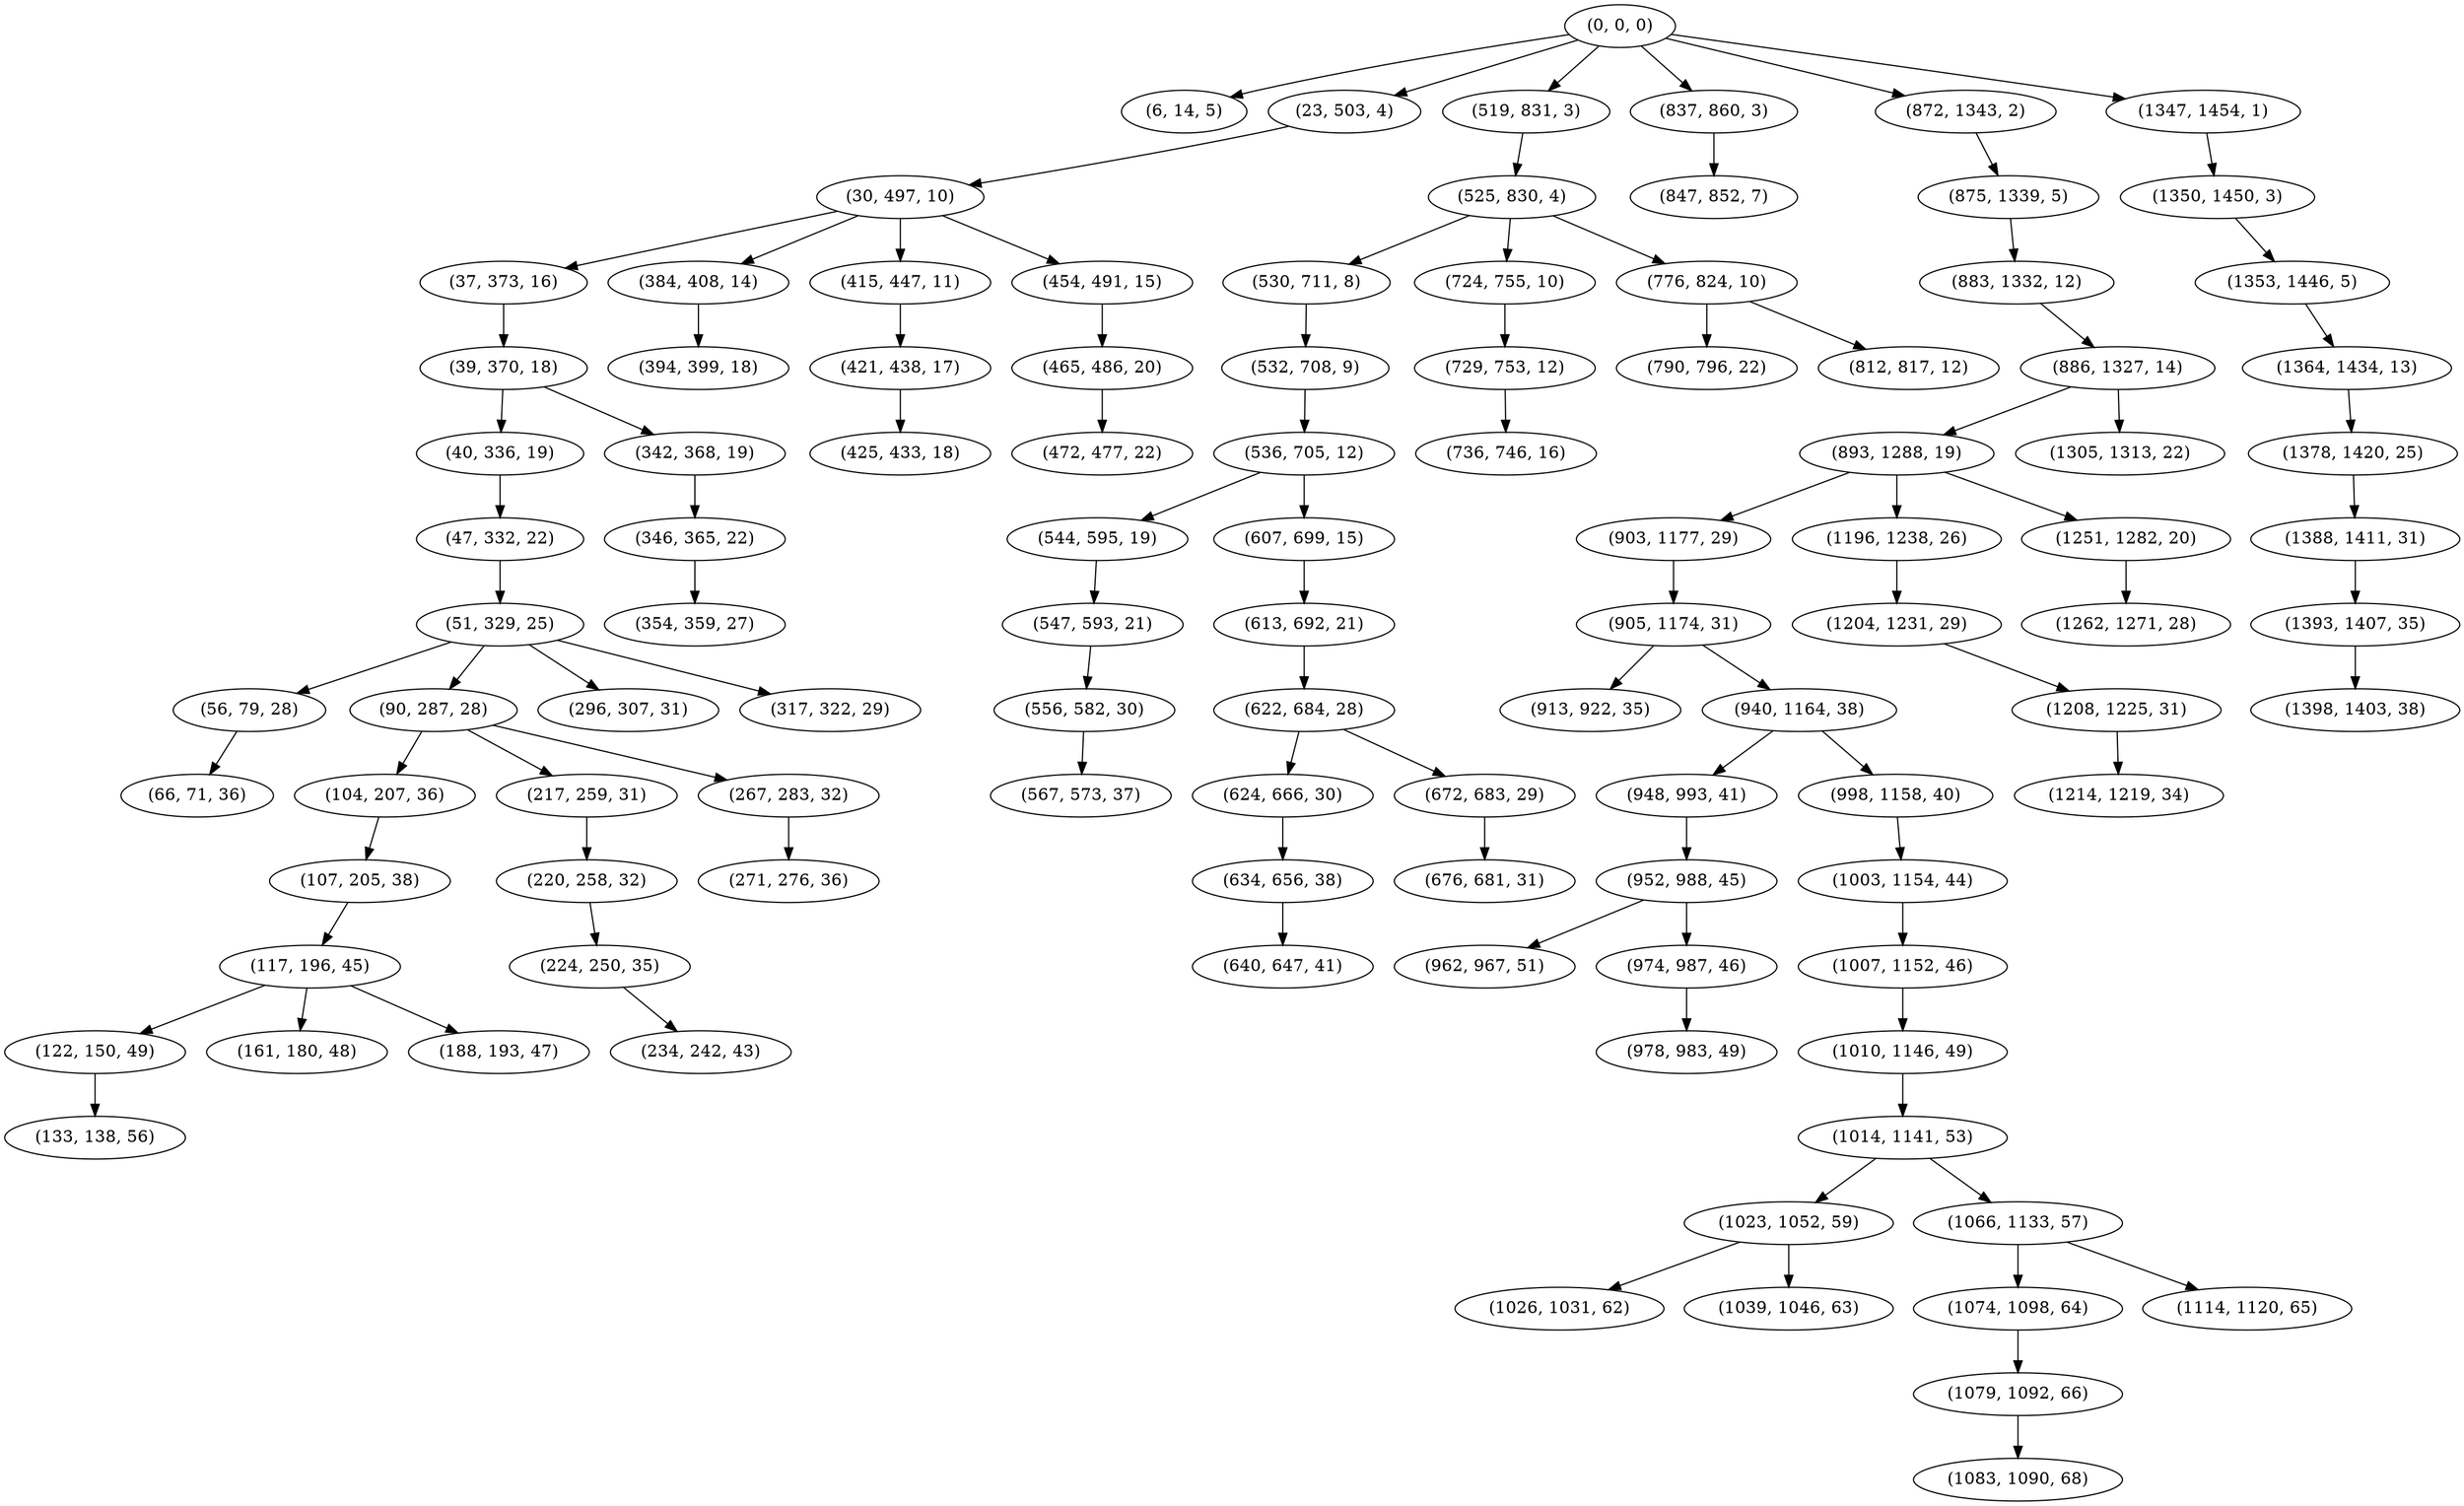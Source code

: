 digraph tree {
    "(0, 0, 0)";
    "(6, 14, 5)";
    "(23, 503, 4)";
    "(30, 497, 10)";
    "(37, 373, 16)";
    "(39, 370, 18)";
    "(40, 336, 19)";
    "(47, 332, 22)";
    "(51, 329, 25)";
    "(56, 79, 28)";
    "(66, 71, 36)";
    "(90, 287, 28)";
    "(104, 207, 36)";
    "(107, 205, 38)";
    "(117, 196, 45)";
    "(122, 150, 49)";
    "(133, 138, 56)";
    "(161, 180, 48)";
    "(188, 193, 47)";
    "(217, 259, 31)";
    "(220, 258, 32)";
    "(224, 250, 35)";
    "(234, 242, 43)";
    "(267, 283, 32)";
    "(271, 276, 36)";
    "(296, 307, 31)";
    "(317, 322, 29)";
    "(342, 368, 19)";
    "(346, 365, 22)";
    "(354, 359, 27)";
    "(384, 408, 14)";
    "(394, 399, 18)";
    "(415, 447, 11)";
    "(421, 438, 17)";
    "(425, 433, 18)";
    "(454, 491, 15)";
    "(465, 486, 20)";
    "(472, 477, 22)";
    "(519, 831, 3)";
    "(525, 830, 4)";
    "(530, 711, 8)";
    "(532, 708, 9)";
    "(536, 705, 12)";
    "(544, 595, 19)";
    "(547, 593, 21)";
    "(556, 582, 30)";
    "(567, 573, 37)";
    "(607, 699, 15)";
    "(613, 692, 21)";
    "(622, 684, 28)";
    "(624, 666, 30)";
    "(634, 656, 38)";
    "(640, 647, 41)";
    "(672, 683, 29)";
    "(676, 681, 31)";
    "(724, 755, 10)";
    "(729, 753, 12)";
    "(736, 746, 16)";
    "(776, 824, 10)";
    "(790, 796, 22)";
    "(812, 817, 12)";
    "(837, 860, 3)";
    "(847, 852, 7)";
    "(872, 1343, 2)";
    "(875, 1339, 5)";
    "(883, 1332, 12)";
    "(886, 1327, 14)";
    "(893, 1288, 19)";
    "(903, 1177, 29)";
    "(905, 1174, 31)";
    "(913, 922, 35)";
    "(940, 1164, 38)";
    "(948, 993, 41)";
    "(952, 988, 45)";
    "(962, 967, 51)";
    "(974, 987, 46)";
    "(978, 983, 49)";
    "(998, 1158, 40)";
    "(1003, 1154, 44)";
    "(1007, 1152, 46)";
    "(1010, 1146, 49)";
    "(1014, 1141, 53)";
    "(1023, 1052, 59)";
    "(1026, 1031, 62)";
    "(1039, 1046, 63)";
    "(1066, 1133, 57)";
    "(1074, 1098, 64)";
    "(1079, 1092, 66)";
    "(1083, 1090, 68)";
    "(1114, 1120, 65)";
    "(1196, 1238, 26)";
    "(1204, 1231, 29)";
    "(1208, 1225, 31)";
    "(1214, 1219, 34)";
    "(1251, 1282, 20)";
    "(1262, 1271, 28)";
    "(1305, 1313, 22)";
    "(1347, 1454, 1)";
    "(1350, 1450, 3)";
    "(1353, 1446, 5)";
    "(1364, 1434, 13)";
    "(1378, 1420, 25)";
    "(1388, 1411, 31)";
    "(1393, 1407, 35)";
    "(1398, 1403, 38)";
    "(0, 0, 0)" -> "(6, 14, 5)";
    "(0, 0, 0)" -> "(23, 503, 4)";
    "(0, 0, 0)" -> "(519, 831, 3)";
    "(0, 0, 0)" -> "(837, 860, 3)";
    "(0, 0, 0)" -> "(872, 1343, 2)";
    "(0, 0, 0)" -> "(1347, 1454, 1)";
    "(23, 503, 4)" -> "(30, 497, 10)";
    "(30, 497, 10)" -> "(37, 373, 16)";
    "(30, 497, 10)" -> "(384, 408, 14)";
    "(30, 497, 10)" -> "(415, 447, 11)";
    "(30, 497, 10)" -> "(454, 491, 15)";
    "(37, 373, 16)" -> "(39, 370, 18)";
    "(39, 370, 18)" -> "(40, 336, 19)";
    "(39, 370, 18)" -> "(342, 368, 19)";
    "(40, 336, 19)" -> "(47, 332, 22)";
    "(47, 332, 22)" -> "(51, 329, 25)";
    "(51, 329, 25)" -> "(56, 79, 28)";
    "(51, 329, 25)" -> "(90, 287, 28)";
    "(51, 329, 25)" -> "(296, 307, 31)";
    "(51, 329, 25)" -> "(317, 322, 29)";
    "(56, 79, 28)" -> "(66, 71, 36)";
    "(90, 287, 28)" -> "(104, 207, 36)";
    "(90, 287, 28)" -> "(217, 259, 31)";
    "(90, 287, 28)" -> "(267, 283, 32)";
    "(104, 207, 36)" -> "(107, 205, 38)";
    "(107, 205, 38)" -> "(117, 196, 45)";
    "(117, 196, 45)" -> "(122, 150, 49)";
    "(117, 196, 45)" -> "(161, 180, 48)";
    "(117, 196, 45)" -> "(188, 193, 47)";
    "(122, 150, 49)" -> "(133, 138, 56)";
    "(217, 259, 31)" -> "(220, 258, 32)";
    "(220, 258, 32)" -> "(224, 250, 35)";
    "(224, 250, 35)" -> "(234, 242, 43)";
    "(267, 283, 32)" -> "(271, 276, 36)";
    "(342, 368, 19)" -> "(346, 365, 22)";
    "(346, 365, 22)" -> "(354, 359, 27)";
    "(384, 408, 14)" -> "(394, 399, 18)";
    "(415, 447, 11)" -> "(421, 438, 17)";
    "(421, 438, 17)" -> "(425, 433, 18)";
    "(454, 491, 15)" -> "(465, 486, 20)";
    "(465, 486, 20)" -> "(472, 477, 22)";
    "(519, 831, 3)" -> "(525, 830, 4)";
    "(525, 830, 4)" -> "(530, 711, 8)";
    "(525, 830, 4)" -> "(724, 755, 10)";
    "(525, 830, 4)" -> "(776, 824, 10)";
    "(530, 711, 8)" -> "(532, 708, 9)";
    "(532, 708, 9)" -> "(536, 705, 12)";
    "(536, 705, 12)" -> "(544, 595, 19)";
    "(536, 705, 12)" -> "(607, 699, 15)";
    "(544, 595, 19)" -> "(547, 593, 21)";
    "(547, 593, 21)" -> "(556, 582, 30)";
    "(556, 582, 30)" -> "(567, 573, 37)";
    "(607, 699, 15)" -> "(613, 692, 21)";
    "(613, 692, 21)" -> "(622, 684, 28)";
    "(622, 684, 28)" -> "(624, 666, 30)";
    "(622, 684, 28)" -> "(672, 683, 29)";
    "(624, 666, 30)" -> "(634, 656, 38)";
    "(634, 656, 38)" -> "(640, 647, 41)";
    "(672, 683, 29)" -> "(676, 681, 31)";
    "(724, 755, 10)" -> "(729, 753, 12)";
    "(729, 753, 12)" -> "(736, 746, 16)";
    "(776, 824, 10)" -> "(790, 796, 22)";
    "(776, 824, 10)" -> "(812, 817, 12)";
    "(837, 860, 3)" -> "(847, 852, 7)";
    "(872, 1343, 2)" -> "(875, 1339, 5)";
    "(875, 1339, 5)" -> "(883, 1332, 12)";
    "(883, 1332, 12)" -> "(886, 1327, 14)";
    "(886, 1327, 14)" -> "(893, 1288, 19)";
    "(886, 1327, 14)" -> "(1305, 1313, 22)";
    "(893, 1288, 19)" -> "(903, 1177, 29)";
    "(893, 1288, 19)" -> "(1196, 1238, 26)";
    "(893, 1288, 19)" -> "(1251, 1282, 20)";
    "(903, 1177, 29)" -> "(905, 1174, 31)";
    "(905, 1174, 31)" -> "(913, 922, 35)";
    "(905, 1174, 31)" -> "(940, 1164, 38)";
    "(940, 1164, 38)" -> "(948, 993, 41)";
    "(940, 1164, 38)" -> "(998, 1158, 40)";
    "(948, 993, 41)" -> "(952, 988, 45)";
    "(952, 988, 45)" -> "(962, 967, 51)";
    "(952, 988, 45)" -> "(974, 987, 46)";
    "(974, 987, 46)" -> "(978, 983, 49)";
    "(998, 1158, 40)" -> "(1003, 1154, 44)";
    "(1003, 1154, 44)" -> "(1007, 1152, 46)";
    "(1007, 1152, 46)" -> "(1010, 1146, 49)";
    "(1010, 1146, 49)" -> "(1014, 1141, 53)";
    "(1014, 1141, 53)" -> "(1023, 1052, 59)";
    "(1014, 1141, 53)" -> "(1066, 1133, 57)";
    "(1023, 1052, 59)" -> "(1026, 1031, 62)";
    "(1023, 1052, 59)" -> "(1039, 1046, 63)";
    "(1066, 1133, 57)" -> "(1074, 1098, 64)";
    "(1066, 1133, 57)" -> "(1114, 1120, 65)";
    "(1074, 1098, 64)" -> "(1079, 1092, 66)";
    "(1079, 1092, 66)" -> "(1083, 1090, 68)";
    "(1196, 1238, 26)" -> "(1204, 1231, 29)";
    "(1204, 1231, 29)" -> "(1208, 1225, 31)";
    "(1208, 1225, 31)" -> "(1214, 1219, 34)";
    "(1251, 1282, 20)" -> "(1262, 1271, 28)";
    "(1347, 1454, 1)" -> "(1350, 1450, 3)";
    "(1350, 1450, 3)" -> "(1353, 1446, 5)";
    "(1353, 1446, 5)" -> "(1364, 1434, 13)";
    "(1364, 1434, 13)" -> "(1378, 1420, 25)";
    "(1378, 1420, 25)" -> "(1388, 1411, 31)";
    "(1388, 1411, 31)" -> "(1393, 1407, 35)";
    "(1393, 1407, 35)" -> "(1398, 1403, 38)";
}
